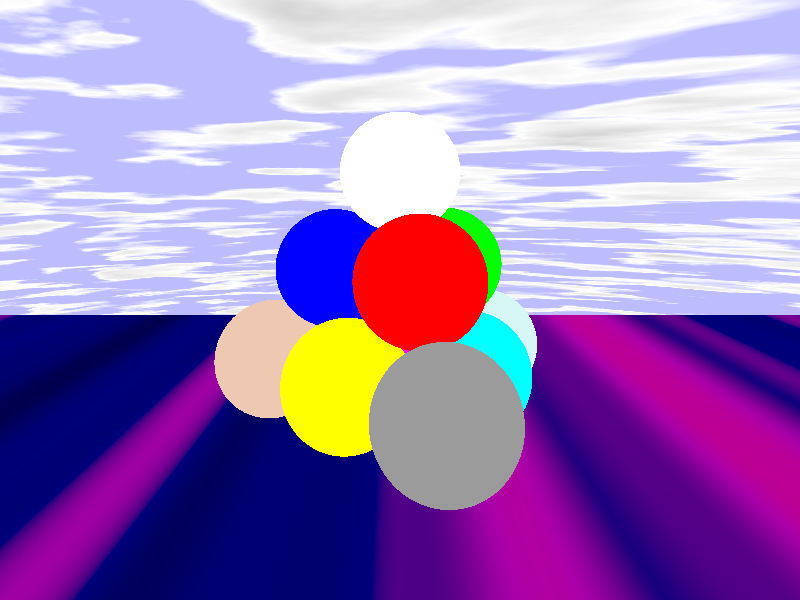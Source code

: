 // Persistence Of Vision raytracer version 2.0 sample file.

// By Tom Price

#include "shapes.inc"
#include "colors.inc"
#include "textures.inc"

camera {
   location <0.0, 30.0, -200.0>
   direction <0.0, -0.2, 1.0>
   up <0.0, 1.0, 0.0>
   right <4/3, 0.0, 0.0>
}

intersection {
   plane { z, 1.0 }
   plane { z, -1.0 inverse }
   plane { y, -60.0 }

   pigment {
      Apocalypse
      scale <50.0, 10.0, 20.0>
      rotate 30*y
   }
   finish {
      crand 0.01
      ambient 0.3
      diffuse 0.7
      reflection 0.3
      brilliance 3.0
   }

   scale <1.0, 1.0, 200.0>
}

intersection {
   sphere { <0, 0, 0>, 10000 }
   sphere { <0, 0, 0>, 9999 inverse }

   pigment {
      Bright_Blue_Sky
      scale <400.0, 50.0, 800.0>
      rotate -45*y
   }
   finish {
      crand 0.05
      ambient 0.3
      diffuse 0.5
   }

   translate <0.0, -9500.0, 0.0>
}

sphere { <0.0, 32.659862, 0.0>, 20.0
   pigment { White }
   finish {
      crand 0.01
      ambient 0.11
      diffuse 0.22
      reflection 0.7
      brilliance 5.0
   }
}

sphere { <0.0, 0.0, -23.09401>, 20.0
   pigment { Red }
   finish {
      crand 0.01
      ambient 0.11
      diffuse 0.22
      reflection 0.7
      brilliance 5.0
   }
   rotate -15*y
}

sphere { <0.0, 0.0, -23.09401>, 20.0
   pigment { Green }
   finish {
      crand 0.01
      ambient 0.11
      diffuse 0.22
      reflection 0.7
      brilliance 5.0
   }

   rotate -135*y
}

sphere { <0.0, 0.0, -23.09401>, 20.0
   pigment { Blue }
   finish {
      crand 0.01
      ambient 0.11
      diffuse 0.22
      reflection 0.7
      brilliance 5.0
   }

   rotate 105*y
}

sphere { <0.0, -32.659862, -23.09401>, 20.0
   pigment { Cyan }
   finish {
      crand 0.01
      ambient 0.11
      diffuse 0.22
      reflection 0.7
      brilliance 5.0
   }

   rotate -75*y
}

sphere { <0.0, -32.659862, -23.09401>, 20.0
   pigment { Magenta }
   finish {
      crand 0.01
      ambient 0.11
      diffuse 0.22
      reflection 0.7
      brilliance 5.0
   }

   rotate -195*y
}

sphere { <0.0, -32.659862, -23.09401>, 20.0
   pigment { Yellow }
   finish {
      crand 0.01
      ambient 0.11
      diffuse 0.22
      reflection 0.7
      brilliance 5.0
   }

   rotate 45*y
}

sphere { <0.0, -32.659862, -46.18802>, 20.0
   pigment { DimGray }
   finish {
      crand 0.01
      ambient 0.11
      diffuse 0.22
      reflection 0.7
      brilliance 5.0
   }

   rotate -15*y
}

sphere { <0.0, -32.659862, -46.18802>, 20.0
   pigment { Turquoise }
   finish {
      crand 0.01
      ambient 0.11
      diffuse 0.22
      reflection 0.7
      brilliance 5.0
   }

   rotate -135*y
}

sphere { <0.0, -32.659862, -46.18802>, 20.0
   pigment { Tan }
   finish {
      crand 0.01
      ambient 0.11
      diffuse 0.22
      reflection 0.7
      brilliance 5.0
   }

   rotate 105*y
}

light_source {
   <0, 0, 0> colour Orange

   looks_like {
      sphere { <0, 0, 0>, 75
         pigment { Orange }
         finish { ambient 1.0  diffuse 0.0 }
      }
   }

   translate 9800*y
   rotate <-5.0, 0.0, 2.0>
   translate -11000*y
}

light_source {
   <0, 0, 0> color White

   looks_like {
      sphere { <0, 0, 0>, 20
         pigment { White }
         finish { ambient 1.0 diffuse 0.0 }
      }
   }

   translate <60.0, 160.0, -200.0>
}

light_source {
   <0, 0, 0> color White

   looks_like {
      sphere { <0, 0, 0>, 20.0
         pigment { White }
         finish { ambient 1.0 diffuse 0.0 }
      }
   }

   translate <-60.0, 160.0, -200.0>
}
